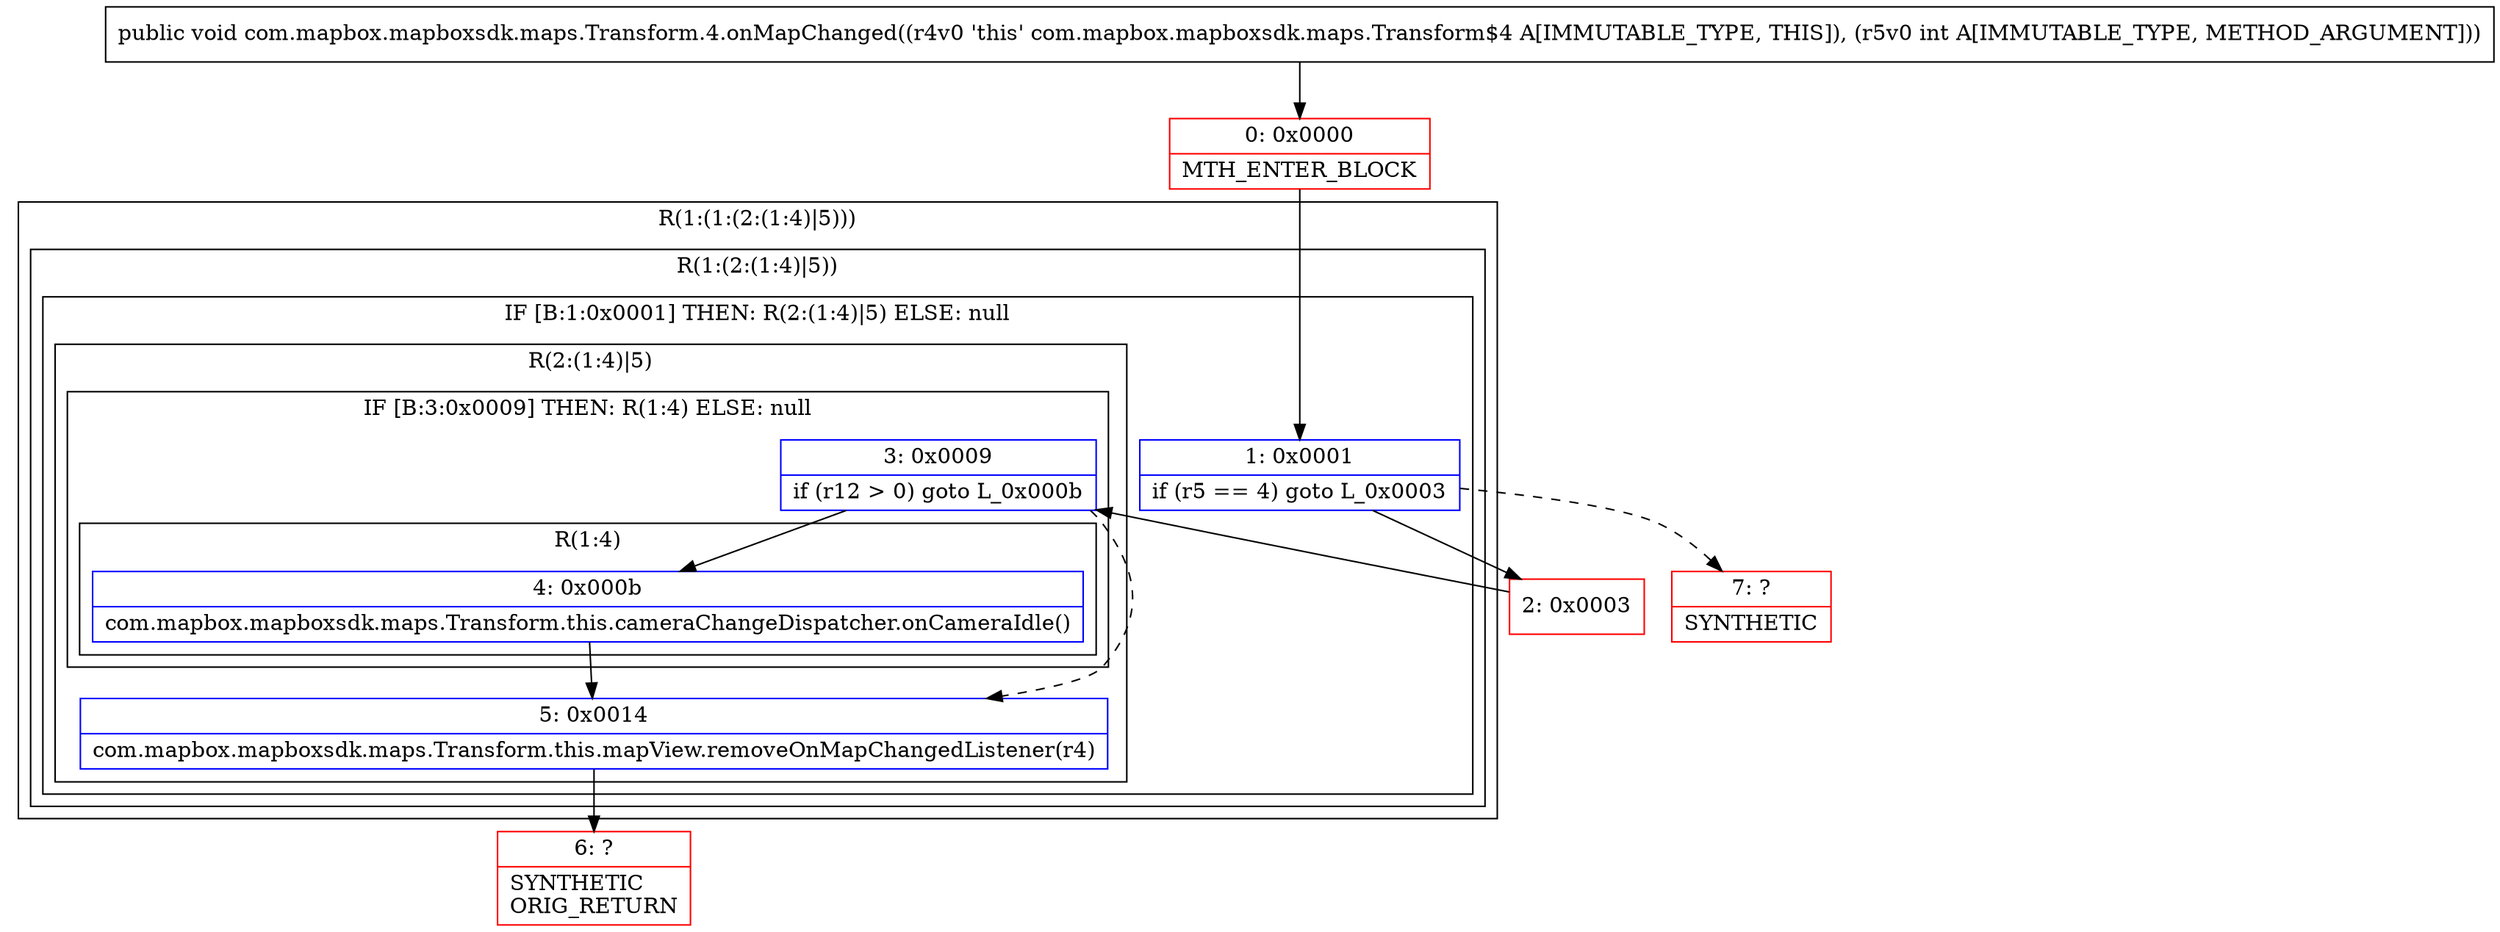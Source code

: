 digraph "CFG forcom.mapbox.mapboxsdk.maps.Transform.4.onMapChanged(I)V" {
subgraph cluster_Region_307042512 {
label = "R(1:(1:(2:(1:4)|5)))";
node [shape=record,color=blue];
subgraph cluster_Region_1975773259 {
label = "R(1:(2:(1:4)|5))";
node [shape=record,color=blue];
subgraph cluster_IfRegion_1371671816 {
label = "IF [B:1:0x0001] THEN: R(2:(1:4)|5) ELSE: null";
node [shape=record,color=blue];
Node_1 [shape=record,label="{1\:\ 0x0001|if (r5 == 4) goto L_0x0003\l}"];
subgraph cluster_Region_164543916 {
label = "R(2:(1:4)|5)";
node [shape=record,color=blue];
subgraph cluster_IfRegion_1933557725 {
label = "IF [B:3:0x0009] THEN: R(1:4) ELSE: null";
node [shape=record,color=blue];
Node_3 [shape=record,label="{3\:\ 0x0009|if (r12 \> 0) goto L_0x000b\l}"];
subgraph cluster_Region_433360961 {
label = "R(1:4)";
node [shape=record,color=blue];
Node_4 [shape=record,label="{4\:\ 0x000b|com.mapbox.mapboxsdk.maps.Transform.this.cameraChangeDispatcher.onCameraIdle()\l}"];
}
}
Node_5 [shape=record,label="{5\:\ 0x0014|com.mapbox.mapboxsdk.maps.Transform.this.mapView.removeOnMapChangedListener(r4)\l}"];
}
}
}
}
Node_0 [shape=record,color=red,label="{0\:\ 0x0000|MTH_ENTER_BLOCK\l}"];
Node_2 [shape=record,color=red,label="{2\:\ 0x0003}"];
Node_6 [shape=record,color=red,label="{6\:\ ?|SYNTHETIC\lORIG_RETURN\l}"];
Node_7 [shape=record,color=red,label="{7\:\ ?|SYNTHETIC\l}"];
MethodNode[shape=record,label="{public void com.mapbox.mapboxsdk.maps.Transform.4.onMapChanged((r4v0 'this' com.mapbox.mapboxsdk.maps.Transform$4 A[IMMUTABLE_TYPE, THIS]), (r5v0 int A[IMMUTABLE_TYPE, METHOD_ARGUMENT])) }"];
MethodNode -> Node_0;
Node_1 -> Node_2;
Node_1 -> Node_7[style=dashed];
Node_3 -> Node_4;
Node_3 -> Node_5[style=dashed];
Node_4 -> Node_5;
Node_5 -> Node_6;
Node_0 -> Node_1;
Node_2 -> Node_3;
}

